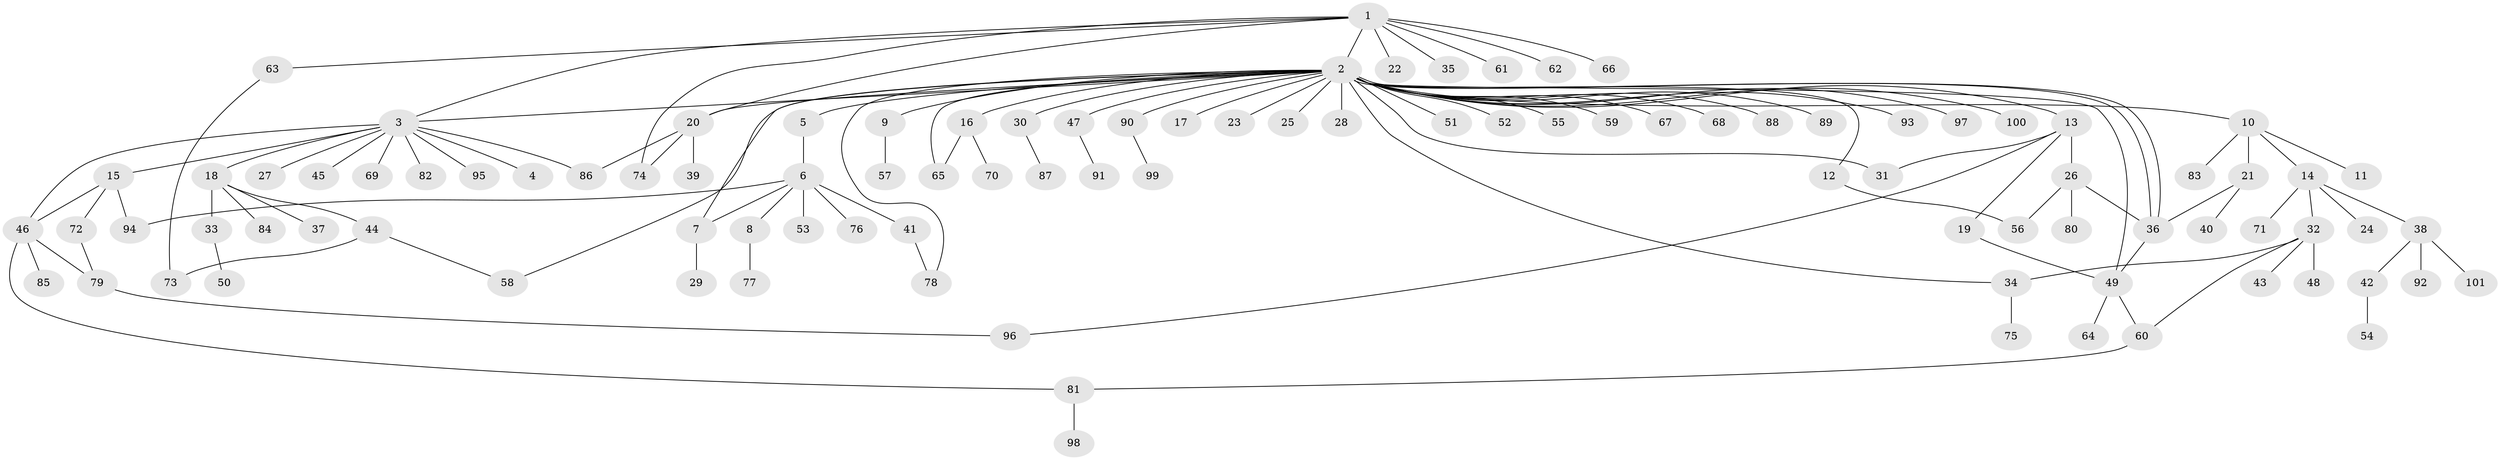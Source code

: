 // Generated by graph-tools (version 1.1) at 2025/14/03/09/25 04:14:24]
// undirected, 101 vertices, 123 edges
graph export_dot {
graph [start="1"]
  node [color=gray90,style=filled];
  1;
  2;
  3;
  4;
  5;
  6;
  7;
  8;
  9;
  10;
  11;
  12;
  13;
  14;
  15;
  16;
  17;
  18;
  19;
  20;
  21;
  22;
  23;
  24;
  25;
  26;
  27;
  28;
  29;
  30;
  31;
  32;
  33;
  34;
  35;
  36;
  37;
  38;
  39;
  40;
  41;
  42;
  43;
  44;
  45;
  46;
  47;
  48;
  49;
  50;
  51;
  52;
  53;
  54;
  55;
  56;
  57;
  58;
  59;
  60;
  61;
  62;
  63;
  64;
  65;
  66;
  67;
  68;
  69;
  70;
  71;
  72;
  73;
  74;
  75;
  76;
  77;
  78;
  79;
  80;
  81;
  82;
  83;
  84;
  85;
  86;
  87;
  88;
  89;
  90;
  91;
  92;
  93;
  94;
  95;
  96;
  97;
  98;
  99;
  100;
  101;
  1 -- 2;
  1 -- 3;
  1 -- 20;
  1 -- 22;
  1 -- 35;
  1 -- 61;
  1 -- 62;
  1 -- 63;
  1 -- 66;
  1 -- 74;
  2 -- 3;
  2 -- 5;
  2 -- 7;
  2 -- 9;
  2 -- 10;
  2 -- 12;
  2 -- 13;
  2 -- 16;
  2 -- 17;
  2 -- 20;
  2 -- 23;
  2 -- 25;
  2 -- 28;
  2 -- 30;
  2 -- 31;
  2 -- 34;
  2 -- 36;
  2 -- 36;
  2 -- 47;
  2 -- 49;
  2 -- 51;
  2 -- 52;
  2 -- 55;
  2 -- 58;
  2 -- 59;
  2 -- 65;
  2 -- 67;
  2 -- 68;
  2 -- 78;
  2 -- 88;
  2 -- 89;
  2 -- 90;
  2 -- 93;
  2 -- 97;
  2 -- 100;
  3 -- 4;
  3 -- 15;
  3 -- 18;
  3 -- 27;
  3 -- 45;
  3 -- 46;
  3 -- 69;
  3 -- 82;
  3 -- 86;
  3 -- 95;
  5 -- 6;
  6 -- 7;
  6 -- 8;
  6 -- 41;
  6 -- 53;
  6 -- 76;
  6 -- 94;
  7 -- 29;
  8 -- 77;
  9 -- 57;
  10 -- 11;
  10 -- 14;
  10 -- 21;
  10 -- 83;
  12 -- 56;
  13 -- 19;
  13 -- 26;
  13 -- 31;
  13 -- 96;
  14 -- 24;
  14 -- 32;
  14 -- 38;
  14 -- 71;
  15 -- 46;
  15 -- 72;
  15 -- 94;
  16 -- 65;
  16 -- 70;
  18 -- 33;
  18 -- 37;
  18 -- 44;
  18 -- 84;
  19 -- 49;
  20 -- 39;
  20 -- 74;
  20 -- 86;
  21 -- 36;
  21 -- 40;
  26 -- 36;
  26 -- 56;
  26 -- 80;
  30 -- 87;
  32 -- 34;
  32 -- 43;
  32 -- 48;
  32 -- 60;
  33 -- 50;
  34 -- 75;
  36 -- 49;
  38 -- 42;
  38 -- 92;
  38 -- 101;
  41 -- 78;
  42 -- 54;
  44 -- 58;
  44 -- 73;
  46 -- 79;
  46 -- 81;
  46 -- 85;
  47 -- 91;
  49 -- 60;
  49 -- 64;
  60 -- 81;
  63 -- 73;
  72 -- 79;
  79 -- 96;
  81 -- 98;
  90 -- 99;
}

